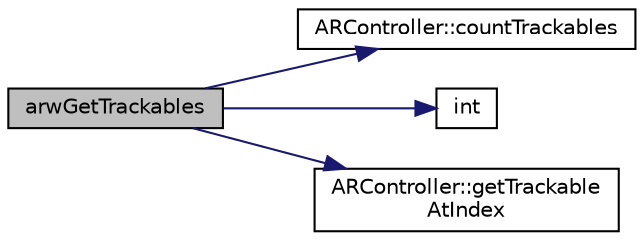 digraph "arwGetTrackables"
{
 // INTERACTIVE_SVG=YES
  edge [fontname="Helvetica",fontsize="10",labelfontname="Helvetica",labelfontsize="10"];
  node [fontname="Helvetica",fontsize="10",shape=record];
  rankdir="LR";
  Node1 [label="arwGetTrackables",height=0.2,width=0.4,color="black", fillcolor="grey75", style="filled", fontcolor="black"];
  Node1 -> Node2 [color="midnightblue",fontsize="10",style="solid",fontname="Helvetica"];
  Node2 [label="ARController::countTrackables",height=0.2,width=0.4,color="black", fillcolor="white", style="filled",URL="$class_a_r_controller.html#a0ce295c65ca5138b666b87387f996016",tooltip="Returns the number of currently loaded trackables. "];
  Node1 -> Node3 [color="midnightblue",fontsize="10",style="solid",fontname="Helvetica"];
  Node3 [label="int",height=0.2,width=0.4,color="black", fillcolor="white", style="filled",URL="$ioapi_8h.html#ae6fba972269dd045c8bb54bb5f6ead83"];
  Node1 -> Node4 [color="midnightblue",fontsize="10",style="solid",fontname="Helvetica"];
  Node4 [label="ARController::getTrackable\lAtIndex",height=0.2,width=0.4,color="black", fillcolor="white", style="filled",URL="$class_a_r_controller.html#adfab51ca0563487f550ef69dc9d83379",tooltip="Returns the trackable at the specified index. "];
}
